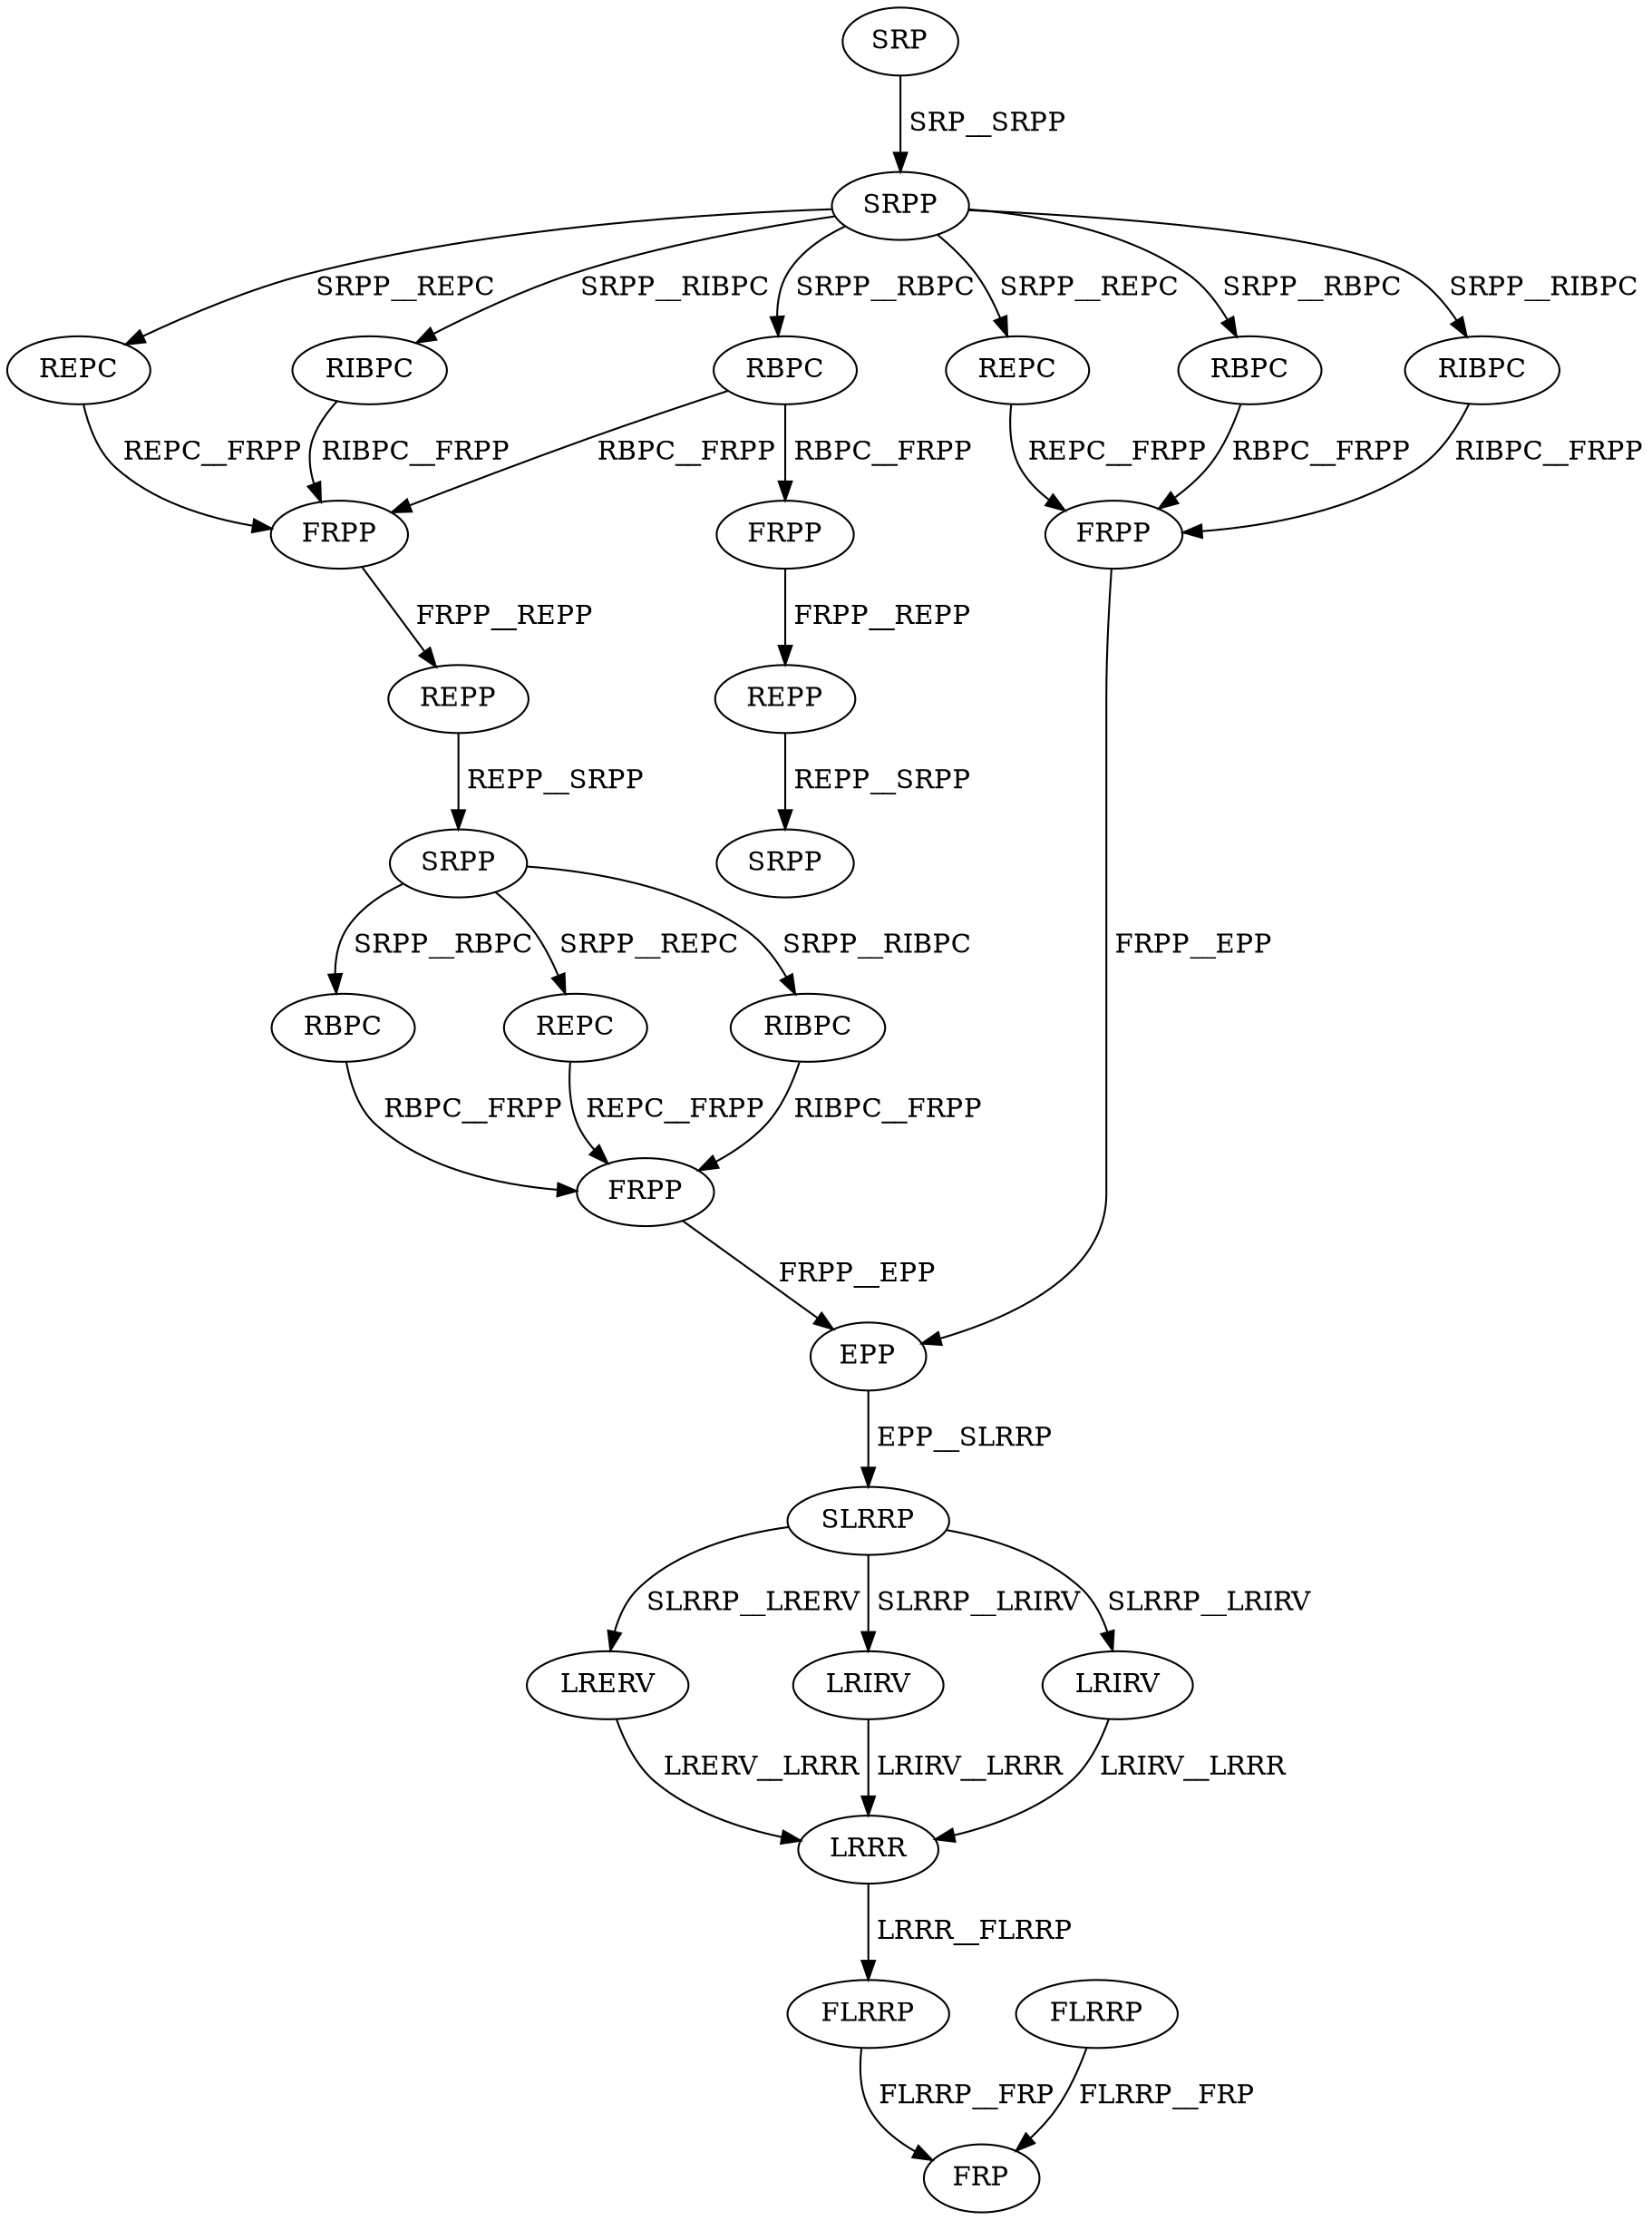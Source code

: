 digraph G { 
1 [label="SRP",color=black,fontcolor=black];
2 [label="SRPP",color=black,fontcolor=black];
3 [label="REPC",color=black,fontcolor=black];
4 [label="RIBPC",color=black,fontcolor=black];
5 [label="RBPC",color=black,fontcolor=black];
6 [label="FRPP",color=black,fontcolor=black];
7 [label="REPP",color=black,fontcolor=black];
8 [label="FRPP",color=black,fontcolor=black];
9 [label="REPC",color=black,fontcolor=black];
10 [label="RBPC",color=black,fontcolor=black];
11 [label="RIBPC",color=black,fontcolor=black];
12 [label="SRPP",color=black,fontcolor=black];
13 [label="REPP",color=black,fontcolor=black];
14 [label="FRPP",color=black,fontcolor=black];
15 [label="RBPC",color=black,fontcolor=black];
16 [label="REPC",color=black,fontcolor=black];
17 [label="RIBPC",color=black,fontcolor=black];
18 [label="FRPP",color=black,fontcolor=black];
19 [label="SRPP",color=black,fontcolor=black];
20 [label="EPP",color=black,fontcolor=black];
21 [label="SLRRP",color=black,fontcolor=black];
22 [label="LRERV",color=black,fontcolor=black];
23 [label="LRIRV",color=black,fontcolor=black];
24 [label="LRIRV",color=black,fontcolor=black];
25 [label="FLRRP",color=black,fontcolor=black];
26 [label="LRRR",color=black,fontcolor=black];
27 [label="FLRRP",color=black,fontcolor=black];
28 [label="FRP",color=black,fontcolor=black];
1->2[label=" SRP__SRPP",color=black,fontcolor=black];
2->3[label=" SRPP__REPC",color=black,fontcolor=black];
2->4[label=" SRPP__RIBPC",color=black,fontcolor=black];
2->5[label=" SRPP__RBPC",color=black,fontcolor=black];
2->9[label=" SRPP__REPC",color=black,fontcolor=black];
2->10[label=" SRPP__RBPC",color=black,fontcolor=black];
2->11[label=" SRPP__RIBPC",color=black,fontcolor=black];
3->6[label=" REPC__FRPP",color=black,fontcolor=black];
4->6[label=" RIBPC__FRPP",color=black,fontcolor=black];
5->6[label=" RBPC__FRPP",color=black,fontcolor=black];
5->8[label=" RBPC__FRPP",color=black,fontcolor=black];
6->7[label=" FRPP__REPP",color=black,fontcolor=black];
7->12[label=" REPP__SRPP",color=black,fontcolor=black];
8->13[label=" FRPP__REPP",color=black,fontcolor=black];
9->14[label=" REPC__FRPP",color=black,fontcolor=black];
10->14[label=" RBPC__FRPP",color=black,fontcolor=black];
11->14[label=" RIBPC__FRPP",color=black,fontcolor=black];
12->15[label=" SRPP__RBPC",color=black,fontcolor=black];
12->16[label=" SRPP__REPC",color=black,fontcolor=black];
12->17[label=" SRPP__RIBPC",color=black,fontcolor=black];
13->19[label=" REPP__SRPP",color=black,fontcolor=black];
14->20[label=" FRPP__EPP",color=black,fontcolor=black];
15->18[label=" RBPC__FRPP",color=black,fontcolor=black];
16->18[label=" REPC__FRPP",color=black,fontcolor=black];
17->18[label=" RIBPC__FRPP",color=black,fontcolor=black];
18->20[label=" FRPP__EPP",color=black,fontcolor=black];
20->21[label=" EPP__SLRRP",color=black,fontcolor=black];
21->22[label=" SLRRP__LRERV",color=black,fontcolor=black];
21->23[label=" SLRRP__LRIRV",color=black,fontcolor=black];
21->24[label=" SLRRP__LRIRV",color=black,fontcolor=black];
22->26[label=" LRERV__LRRR",color=black,fontcolor=black];
23->26[label=" LRIRV__LRRR",color=black,fontcolor=black];
24->26[label=" LRIRV__LRRR",color=black,fontcolor=black];
25->28[label=" FLRRP__FRP",color=black,fontcolor=black];
26->27[label=" LRRR__FLRRP",color=black,fontcolor=black];
27->28[label=" FLRRP__FRP",color=black,fontcolor=black];
}
